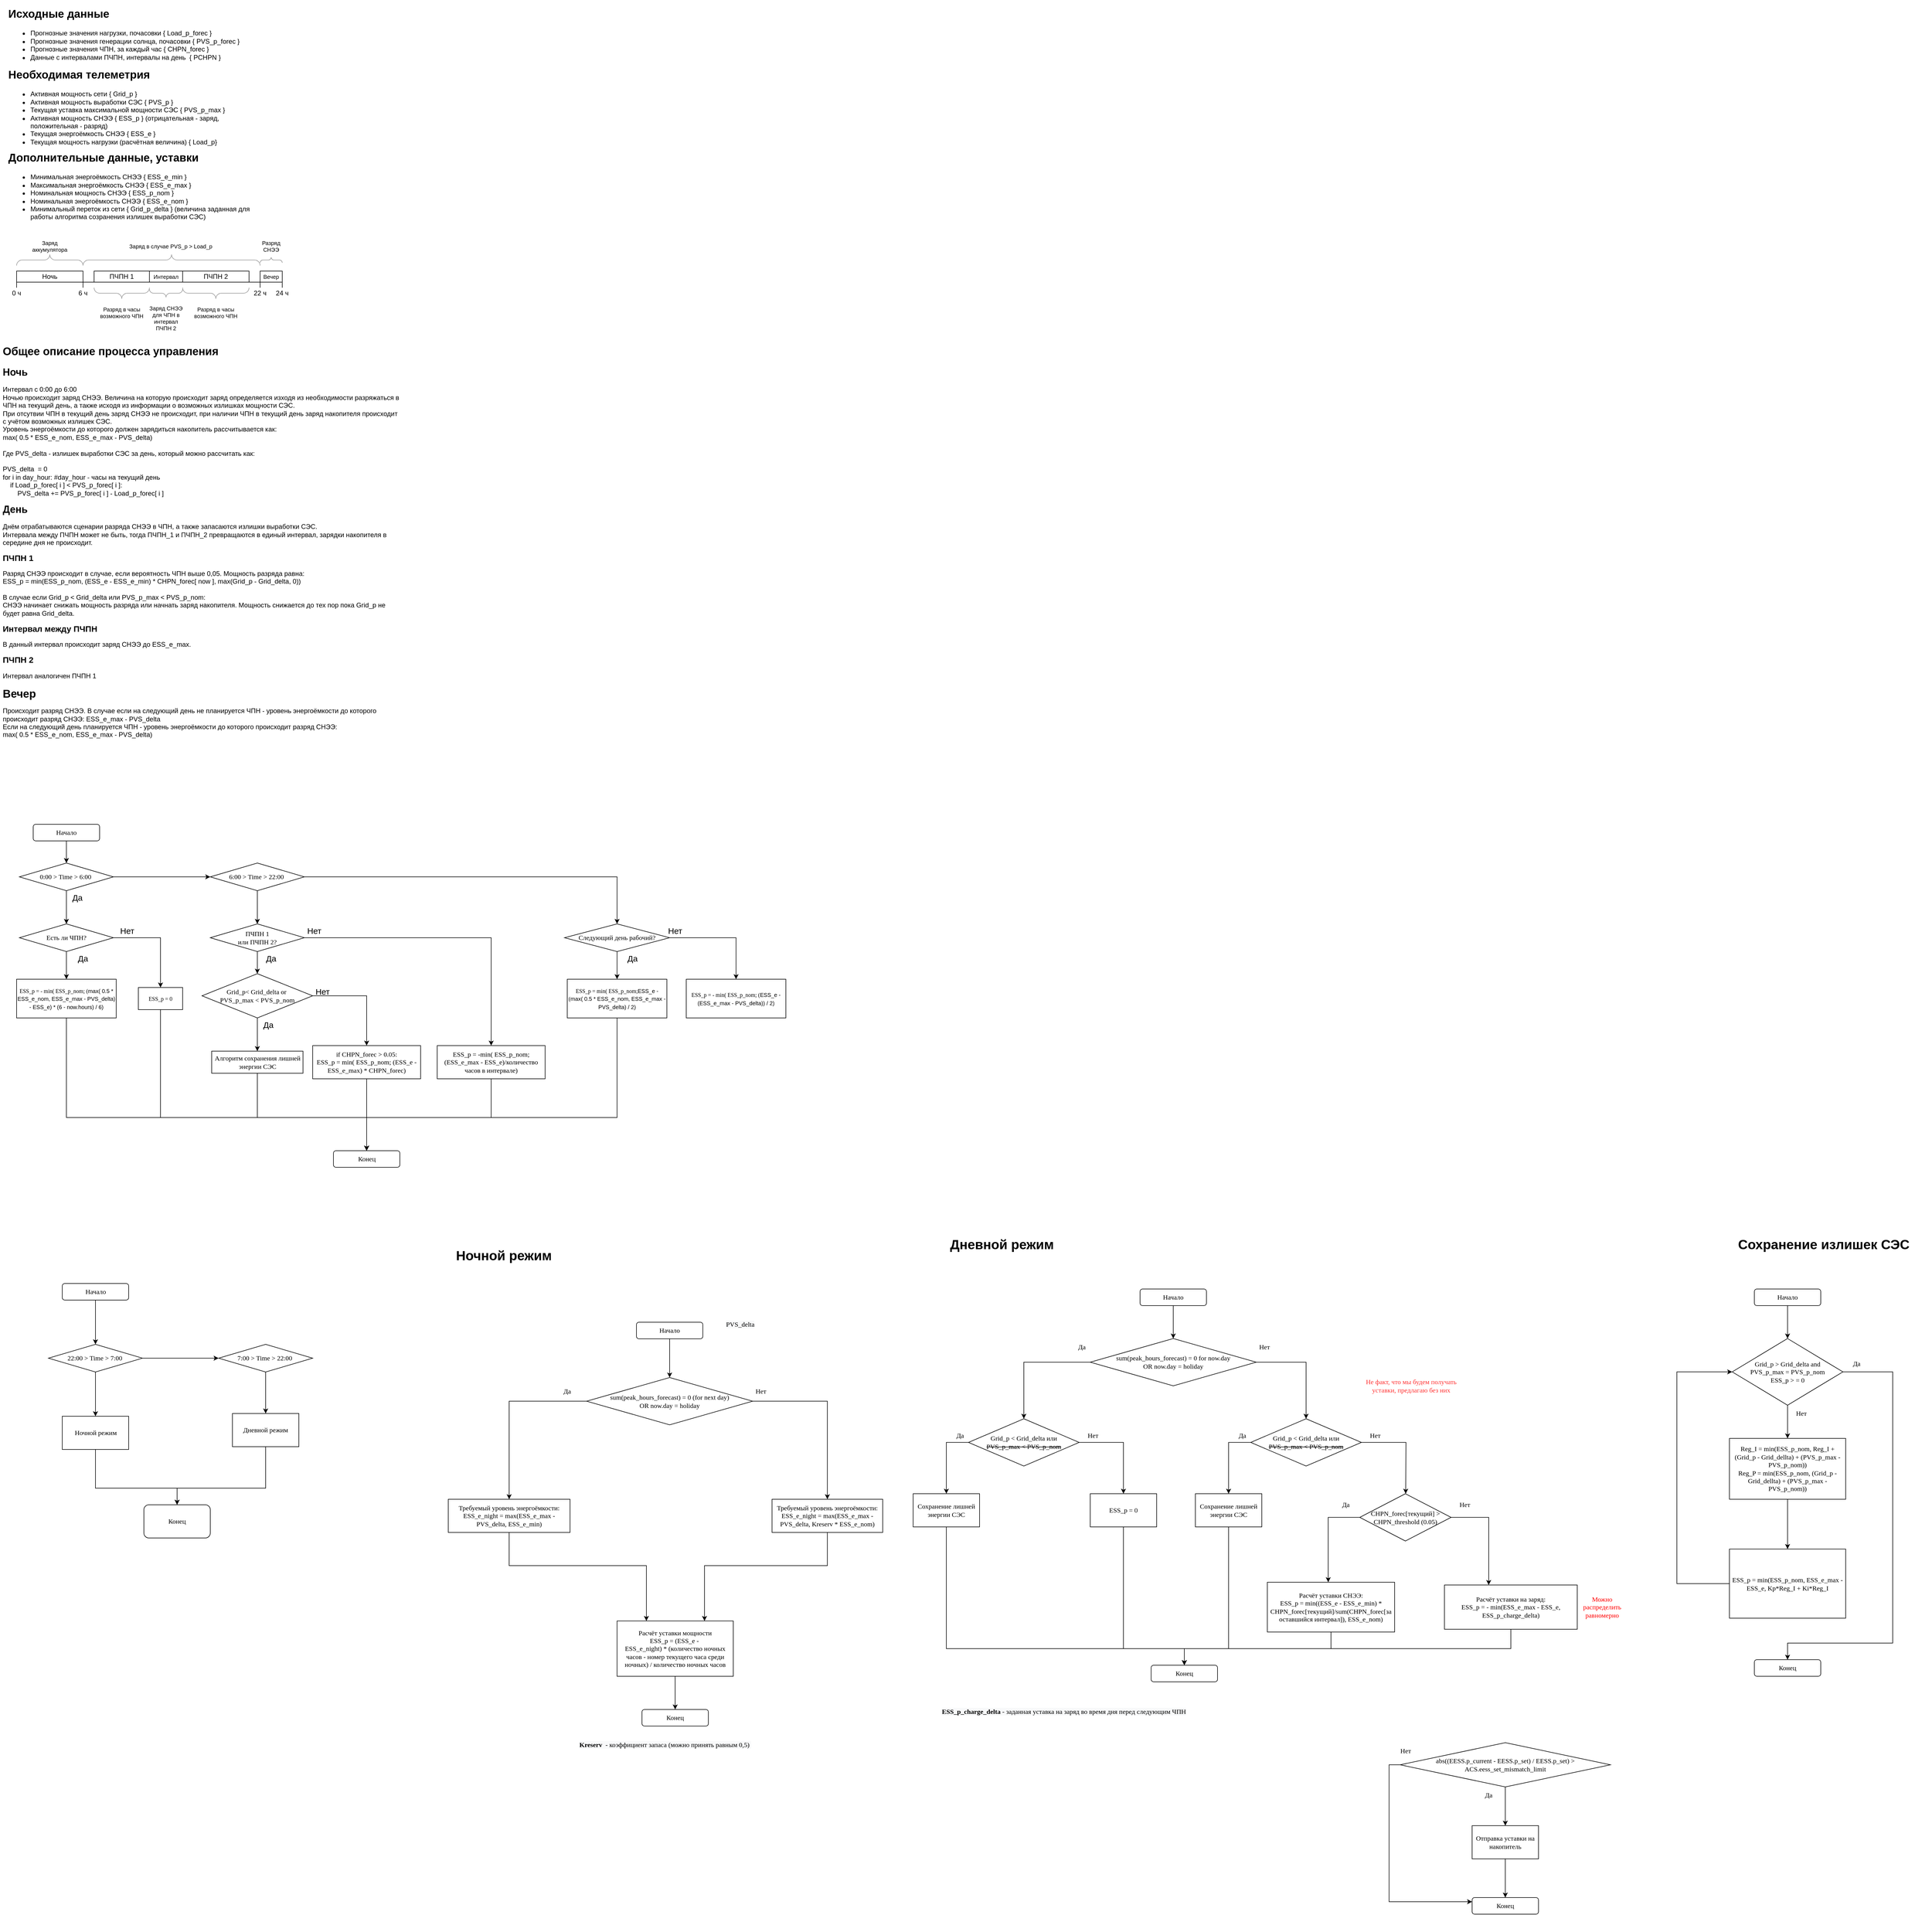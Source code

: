 <mxfile version="18.0.2" type="github">
  <diagram id="1Huut0r_RO8K0pzw-l-r" name="Page-1">
    <mxGraphModel dx="2844" dy="1410" grid="1" gridSize="10" guides="1" tooltips="1" connect="1" arrows="1" fold="1" page="1" pageScale="1" pageWidth="850" pageHeight="1100" math="0" shadow="0">
      <root>
        <mxCell id="0" />
        <mxCell id="1" parent="0" />
        <mxCell id="PrErrTt0o9ltIrJQnfnP-1" value="" style="endArrow=none;html=1;rounded=0;" parent="1" edge="1">
          <mxGeometry width="50" height="50" relative="1" as="geometry">
            <mxPoint x="100" y="540" as="sourcePoint" />
            <mxPoint x="580" y="540" as="targetPoint" />
          </mxGeometry>
        </mxCell>
        <mxCell id="PrErrTt0o9ltIrJQnfnP-2" value="" style="endArrow=none;html=1;rounded=0;" parent="1" edge="1">
          <mxGeometry width="50" height="50" relative="1" as="geometry">
            <mxPoint x="100" y="550" as="sourcePoint" />
            <mxPoint x="100" y="530" as="targetPoint" />
          </mxGeometry>
        </mxCell>
        <mxCell id="PrErrTt0o9ltIrJQnfnP-7" value="" style="endArrow=none;html=1;rounded=0;" parent="1" edge="1">
          <mxGeometry width="50" height="50" relative="1" as="geometry">
            <mxPoint x="580" y="550" as="sourcePoint" />
            <mxPoint x="580" y="530" as="targetPoint" />
          </mxGeometry>
        </mxCell>
        <mxCell id="PrErrTt0o9ltIrJQnfnP-8" value="Ночь" style="rounded=0;whiteSpace=wrap;html=1;" parent="1" vertex="1">
          <mxGeometry x="100" y="520" width="120" height="20" as="geometry" />
        </mxCell>
        <mxCell id="PrErrTt0o9ltIrJQnfnP-9" value="ПЧПН 1" style="rounded=0;whiteSpace=wrap;html=1;" parent="1" vertex="1">
          <mxGeometry x="240" y="520" width="100" height="20" as="geometry" />
        </mxCell>
        <mxCell id="PrErrTt0o9ltIrJQnfnP-10" value="&lt;font style=&quot;font-size: 10px&quot;&gt;Интервал&lt;/font&gt;" style="rounded=0;whiteSpace=wrap;html=1;" parent="1" vertex="1">
          <mxGeometry x="340" y="520" width="60" height="20" as="geometry" />
        </mxCell>
        <mxCell id="PrErrTt0o9ltIrJQnfnP-11" value="&lt;font style=&quot;font-size: 10px&quot;&gt;Вечер&lt;/font&gt;" style="rounded=0;whiteSpace=wrap;html=1;" parent="1" vertex="1">
          <mxGeometry x="540" y="520" width="40" height="20" as="geometry" />
        </mxCell>
        <mxCell id="PrErrTt0o9ltIrJQnfnP-12" value="ПЧПН 2" style="rounded=0;whiteSpace=wrap;html=1;" parent="1" vertex="1">
          <mxGeometry x="400" y="520" width="120" height="20" as="geometry" />
        </mxCell>
        <mxCell id="PrErrTt0o9ltIrJQnfnP-14" value="" style="endArrow=none;html=1;rounded=0;entryX=1;entryY=0;entryDx=0;entryDy=0;" parent="1" target="PrErrTt0o9ltIrJQnfnP-8" edge="1">
          <mxGeometry width="50" height="50" relative="1" as="geometry">
            <mxPoint x="220" y="550" as="sourcePoint" />
            <mxPoint x="250" y="540" as="targetPoint" />
          </mxGeometry>
        </mxCell>
        <mxCell id="PrErrTt0o9ltIrJQnfnP-16" value="" style="endArrow=none;html=1;rounded=0;entryX=0;entryY=0;entryDx=0;entryDy=0;" parent="1" target="PrErrTt0o9ltIrJQnfnP-11" edge="1">
          <mxGeometry width="50" height="50" relative="1" as="geometry">
            <mxPoint x="540" y="550" as="sourcePoint" />
            <mxPoint x="570" y="540" as="targetPoint" />
          </mxGeometry>
        </mxCell>
        <mxCell id="PrErrTt0o9ltIrJQnfnP-17" value="0 ч" style="text;html=1;strokeColor=none;fillColor=none;align=center;verticalAlign=middle;whiteSpace=wrap;rounded=0;" parent="1" vertex="1">
          <mxGeometry x="90" y="550" width="20" height="20" as="geometry" />
        </mxCell>
        <mxCell id="PrErrTt0o9ltIrJQnfnP-18" value="6 ч" style="text;html=1;strokeColor=none;fillColor=none;align=center;verticalAlign=middle;whiteSpace=wrap;rounded=0;" parent="1" vertex="1">
          <mxGeometry x="210" y="550" width="20" height="20" as="geometry" />
        </mxCell>
        <mxCell id="PrErrTt0o9ltIrJQnfnP-19" value="22 ч" style="text;html=1;strokeColor=none;fillColor=none;align=center;verticalAlign=middle;whiteSpace=wrap;rounded=0;" parent="1" vertex="1">
          <mxGeometry x="520" y="550" width="40" height="20" as="geometry" />
        </mxCell>
        <mxCell id="PrErrTt0o9ltIrJQnfnP-20" value="24 ч" style="text;html=1;strokeColor=none;fillColor=none;align=center;verticalAlign=middle;whiteSpace=wrap;rounded=0;" parent="1" vertex="1">
          <mxGeometry x="560" y="550" width="40" height="20" as="geometry" />
        </mxCell>
        <mxCell id="PrErrTt0o9ltIrJQnfnP-24" value="" style="verticalLabelPosition=bottom;shadow=0;dashed=0;align=center;html=1;verticalAlign=top;strokeWidth=1;shape=mxgraph.mockup.markup.curlyBrace;strokeColor=#999999;fontSize=10;" parent="1" vertex="1">
          <mxGeometry x="100" y="490" width="120" height="20" as="geometry" />
        </mxCell>
        <mxCell id="PrErrTt0o9ltIrJQnfnP-25" value="" style="verticalLabelPosition=bottom;shadow=0;dashed=0;align=center;html=1;verticalAlign=top;strokeWidth=1;shape=mxgraph.mockup.markup.curlyBrace;strokeColor=#999999;fontSize=10;" parent="1" vertex="1">
          <mxGeometry x="220" y="490" width="320" height="20" as="geometry" />
        </mxCell>
        <mxCell id="PrErrTt0o9ltIrJQnfnP-26" value="" style="verticalLabelPosition=bottom;shadow=0;dashed=0;align=center;html=1;verticalAlign=top;strokeWidth=1;shape=mxgraph.mockup.markup.curlyBrace;strokeColor=#999999;fontSize=10;" parent="1" vertex="1">
          <mxGeometry x="540" y="490" width="40" height="20" as="geometry" />
        </mxCell>
        <mxCell id="PrErrTt0o9ltIrJQnfnP-27" value="" style="verticalLabelPosition=bottom;shadow=0;dashed=0;align=center;html=1;verticalAlign=top;strokeWidth=1;shape=mxgraph.mockup.markup.curlyBrace;strokeColor=#999999;fontSize=10;rotation=-180;" parent="1" vertex="1">
          <mxGeometry x="240" y="550" width="100" height="20" as="geometry" />
        </mxCell>
        <mxCell id="PrErrTt0o9ltIrJQnfnP-28" value="" style="verticalLabelPosition=bottom;shadow=0;dashed=0;align=center;html=1;verticalAlign=top;strokeWidth=1;shape=mxgraph.mockup.markup.curlyBrace;strokeColor=#999999;fontSize=10;rotation=-180;" parent="1" vertex="1">
          <mxGeometry x="340" y="550" width="60" height="20" as="geometry" />
        </mxCell>
        <mxCell id="PrErrTt0o9ltIrJQnfnP-29" value="" style="verticalLabelPosition=bottom;shadow=0;dashed=0;align=center;html=1;verticalAlign=top;strokeWidth=1;shape=mxgraph.mockup.markup.curlyBrace;strokeColor=#999999;fontSize=10;rotation=-180;" parent="1" vertex="1">
          <mxGeometry x="400" y="550" width="120" height="20" as="geometry" />
        </mxCell>
        <mxCell id="PrErrTt0o9ltIrJQnfnP-30" value="Заряд аккумулятора" style="text;html=1;strokeColor=none;fillColor=none;align=center;verticalAlign=middle;whiteSpace=wrap;rounded=0;fontSize=10;" parent="1" vertex="1">
          <mxGeometry x="130" y="460" width="60" height="30" as="geometry" />
        </mxCell>
        <mxCell id="PrErrTt0o9ltIrJQnfnP-31" value="Заряд в случае PVS_p &amp;gt; Load_p&amp;nbsp;" style="text;html=1;strokeColor=none;fillColor=none;align=center;verticalAlign=middle;whiteSpace=wrap;rounded=0;fontSize=10;" parent="1" vertex="1">
          <mxGeometry x="280" y="460" width="200" height="30" as="geometry" />
        </mxCell>
        <mxCell id="PrErrTt0o9ltIrJQnfnP-32" value="Разряд СНЭЭ" style="text;html=1;strokeColor=none;fillColor=none;align=center;verticalAlign=middle;whiteSpace=wrap;rounded=0;fontSize=10;" parent="1" vertex="1">
          <mxGeometry x="530" y="460" width="60" height="30" as="geometry" />
        </mxCell>
        <mxCell id="PrErrTt0o9ltIrJQnfnP-33" value="Разряд в часы возможного ЧПН" style="text;html=1;strokeColor=none;fillColor=none;align=center;verticalAlign=middle;whiteSpace=wrap;rounded=0;fontSize=10;" parent="1" vertex="1">
          <mxGeometry x="245" y="580" width="90" height="30" as="geometry" />
        </mxCell>
        <mxCell id="PrErrTt0o9ltIrJQnfnP-34" value="Заряд СНЭЭ для ЧПН в интервал ПЧПН 2" style="text;html=1;strokeColor=none;fillColor=none;align=center;verticalAlign=middle;whiteSpace=wrap;rounded=0;fontSize=10;" parent="1" vertex="1">
          <mxGeometry x="335" y="590" width="70" height="30" as="geometry" />
        </mxCell>
        <mxCell id="PrErrTt0o9ltIrJQnfnP-35" value="Разряд в часы возможного ЧПН" style="text;html=1;strokeColor=none;fillColor=none;align=center;verticalAlign=middle;whiteSpace=wrap;rounded=0;fontSize=10;" parent="1" vertex="1">
          <mxGeometry x="415" y="580" width="90" height="30" as="geometry" />
        </mxCell>
        <mxCell id="PrErrTt0o9ltIrJQnfnP-53" value="" style="edgeStyle=orthogonalEdgeStyle;rounded=0;orthogonalLoop=1;jettySize=auto;html=1;fontSize=20;" parent="1" source="PrErrTt0o9ltIrJQnfnP-36" target="PrErrTt0o9ltIrJQnfnP-51" edge="1">
          <mxGeometry relative="1" as="geometry" />
        </mxCell>
        <mxCell id="PrErrTt0o9ltIrJQnfnP-36" value="Начало" style="rounded=1;whiteSpace=wrap;html=1;fontFamily=Times New Roman;" parent="1" vertex="1">
          <mxGeometry x="130" y="1520" width="120" height="30" as="geometry" />
        </mxCell>
        <mxCell id="PrErrTt0o9ltIrJQnfnP-37" value="&lt;h1&gt;Исходные данные&lt;/h1&gt;&lt;p style=&quot;font-size: 16px&quot;&gt;&lt;/p&gt;&lt;ul style=&quot;font-size: 12px&quot;&gt;&lt;li&gt;Прогнозные значения нагрузки, почасовки { Load_p_forec }&lt;/li&gt;&lt;li&gt;Прогнозные значения генерации солнца, почасовки { PVS_p_forec }&lt;/li&gt;&lt;li&gt;Прогнозные значения ЧПН, за каждый час { CHPN_forec }&lt;/li&gt;&lt;li&gt;Данные c интервалами ПЧПН, интервалы на день&amp;nbsp; { PCHPN }&lt;/li&gt;&lt;/ul&gt;&lt;p&gt;&lt;/p&gt;" style="text;html=1;strokeColor=none;fillColor=none;spacing=5;spacingTop=-20;whiteSpace=wrap;overflow=hidden;rounded=0;fontSize=10;" parent="1" vertex="1">
          <mxGeometry x="80" y="40" width="660" height="110" as="geometry" />
        </mxCell>
        <mxCell id="PrErrTt0o9ltIrJQnfnP-38" value="&lt;h1&gt;Необходимая телеметрия&lt;/h1&gt;&lt;p style=&quot;font-size: 16px&quot;&gt;&lt;/p&gt;&lt;ul style=&quot;font-size: 12px&quot;&gt;&lt;li&gt;Активная мощность сети { Grid_p }&lt;/li&gt;&lt;li&gt;Активная мощность выработки СЭС { PVS_p }&lt;/li&gt;&lt;li&gt;Текущая уставка максимальной мощности СЭС { PVS_p_max }&lt;/li&gt;&lt;li&gt;Активная мощность СНЭЭ { ESS_p } (отрицательная - заряд, положительная - разряд)&lt;/li&gt;&lt;li&gt;Текущая энергоёмкость СНЭЭ { ESS_e }&lt;/li&gt;&lt;li&gt;Текущая мощность нагрузки (расчётная величина) { Load_p}&lt;/li&gt;&lt;/ul&gt;&lt;p&gt;&lt;/p&gt;" style="text;html=1;strokeColor=none;fillColor=none;spacing=5;spacingTop=-20;whiteSpace=wrap;overflow=hidden;rounded=0;fontSize=10;" parent="1" vertex="1">
          <mxGeometry x="80" y="150" width="455" height="150" as="geometry" />
        </mxCell>
        <mxCell id="PrErrTt0o9ltIrJQnfnP-39" value="&lt;h1&gt;Дополнительные данные, уставки&lt;/h1&gt;&lt;p style=&quot;font-size: 16px&quot;&gt;&lt;/p&gt;&lt;ul style=&quot;font-size: 12px&quot;&gt;&lt;li&gt;Минимальная энергоёмкость СНЭЭ { ESS_e_min }&lt;/li&gt;&lt;li&gt;Максимальная энергоёмкость СНЭЭ { ESS_e_max }&lt;/li&gt;&lt;li&gt;Номинальная мощность СНЭЭ { ESS_p_nom }&lt;/li&gt;&lt;li&gt;Номинальная энергоёмкость СНЭЭ { ESS_e_nom }&lt;/li&gt;&lt;li&gt;Минимальный переток из сети { Grid_p_delta } (величина заданная для работы алгоритма созранения излишек выработки СЭС)&lt;/li&gt;&lt;/ul&gt;&lt;p&gt;&lt;/p&gt;" style="text;html=1;strokeColor=none;fillColor=none;spacing=5;spacingTop=-20;whiteSpace=wrap;overflow=hidden;rounded=0;fontSize=10;" parent="1" vertex="1">
          <mxGeometry x="80" y="300" width="455" height="130" as="geometry" />
        </mxCell>
        <mxCell id="PrErrTt0o9ltIrJQnfnP-40" value="&lt;h1&gt;Общее описание процесса управления&amp;nbsp;&lt;/h1&gt;&lt;p style=&quot;font-size: 16px&quot;&gt;&lt;/p&gt;&lt;h2&gt;&lt;b&gt;&lt;font style=&quot;font-size: 18px&quot;&gt;Ночь&lt;/font&gt;&lt;/b&gt;&lt;/h2&gt;&lt;span style=&quot;font-size: 12px&quot;&gt;Интервал с 0:00 до 6:00&lt;br&gt;Ночью происходит заряд СНЭЭ. Величина на которую происходит заряд определяется изходя из необходимости разряжаться в ЧПН на текущий день, а также исходя из информации о возможных излишках мощности СЭС.&amp;nbsp;&lt;br&gt;При отсутвии ЧПН в текущий день заряд СНЭЭ не происходит, при наличии ЧПН в текущий день заряд накопителя происходит с учётом возможных излишек СЭС.&lt;br&gt;Уровень энергоёмкости до которого должен зарядиться накопитель рассчитывается как:&lt;br&gt;max( 0.5 * ESS_e_nom, ESS_e_max - PVS_delta)&lt;br&gt;&lt;br&gt;Где&amp;nbsp;&lt;/span&gt;&lt;span style=&quot;font-size: 12px&quot;&gt;PVS_delta - излишек выработки СЭС за день, который можно рассчитать как:&lt;br&gt;&lt;/span&gt;&lt;span style=&quot;font-size: 12px&quot;&gt;&lt;br&gt;&lt;/span&gt;&lt;span style=&quot;font-size: 12px&quot;&gt;PVS_delta&amp;nbsp; = 0&lt;/span&gt;&lt;span style=&quot;font-size: 12px&quot;&gt;&lt;br&gt;for i in day_hour: &lt;span&gt; &lt;/span&gt;&lt;span&gt; &lt;/span&gt;#&lt;/span&gt;&lt;span style=&quot;font-size: 12px&quot;&gt;day_hour - часы на текущий день&lt;/span&gt;&lt;span style=&quot;font-size: 12px&quot;&gt;&lt;br&gt;&lt;span&gt;&lt;/span&gt;&lt;span&gt;&lt;/span&gt;&amp;nbsp; &amp;nbsp; if Load_p_forec[ i ] &amp;lt; PVS_p_forec[ i ]:&lt;br&gt;&lt;span&gt;&lt;/span&gt;&lt;span&gt;&lt;/span&gt;&amp;nbsp; &amp;nbsp; &amp;nbsp; &amp;nbsp; PVS_delta +=&amp;nbsp;&lt;/span&gt;&lt;span style=&quot;font-size: 12px&quot;&gt;PVS_p_forec[ i ] -&amp;nbsp;&lt;/span&gt;&lt;span style=&quot;font-size: 12px&quot;&gt;Load_p_forec[ i ]&lt;/span&gt;&lt;span style=&quot;font-size: 12px&quot;&gt;&lt;br&gt;&lt;/span&gt;&lt;h2&gt;&lt;font style=&quot;font-size: 18px&quot;&gt;День&lt;/font&gt;&lt;/h2&gt;&lt;span style=&quot;font-size: 12px&quot;&gt;Днём отрабатываются сценарии разряда СНЭЭ в ЧПН, а также запасаются излишки выработки СЭС.&lt;/span&gt;&lt;br&gt;&lt;span style=&quot;font-size: 12px&quot;&gt;Интервала между ПЧПН может не быть, тогда ПЧПН_1 и ПЧПН_2 превращаются в единый интервал, зарядки накопителя в середине дня не происходит.&amp;nbsp;&lt;/span&gt;&lt;br&gt;&lt;h3&gt;&lt;font style=&quot;font-size: 15px&quot;&gt;ПЧПН 1&lt;/font&gt;&lt;/h3&gt;&lt;span style=&quot;font-size: 12px&quot;&gt;Разряд СНЭЭ происходит в случае, если вероятность ЧПН выше 0,05. Мощность разряда равна:&lt;br&gt;ESS_p = min(ESS_p_nom, (ESS_e - ESS_e_min) * CHPN_forec[ now ], max(Grid_p - Grid_delta, 0))&lt;br&gt;&lt;br&gt;В случае если Grid_p &amp;lt; Grid_delta или PVS_p_max &amp;lt; PVS_p_nom:&lt;br&gt;СНЭЭ начинает снижать мощность разряда или начнать заряд накопителя. Мощность снижается до тех пор пока Grid_p не будет равна Grid_delta.&lt;br&gt;&lt;/span&gt;&lt;h3&gt;&lt;font style=&quot;font-size: 15px&quot;&gt;Интервал между ПЧПН&lt;/font&gt;&lt;/h3&gt;&lt;span style=&quot;font-size: 12px&quot;&gt;В данный интервал происходит заряд СНЭЭ до ESS_e_max.&lt;br&gt;&lt;/span&gt;&lt;h2&gt;&lt;font style=&quot;font-size: 15px&quot;&gt;ПЧПН 2&lt;/font&gt;&lt;/h2&gt;&lt;span style=&quot;font-size: 12px&quot;&gt;Интервал аналогичен ПЧПН 1&lt;br&gt;&lt;/span&gt;&lt;h2&gt;&lt;font style=&quot;font-size: 20px&quot;&gt;Вечер&lt;/font&gt;&lt;/h2&gt;&lt;span style=&quot;font-size: 12px&quot;&gt;Происходит разряд СНЭЭ. В случае если на следующий день не планируется ЧПН - уровень энергоёмкости до которого происходит разряд СНЭЭ:&amp;nbsp;&lt;/span&gt;&lt;span style=&quot;font-size: 12px&quot;&gt;ESS_e_max - PVS_delta&lt;br&gt;&lt;/span&gt;&lt;span style=&quot;font-size: 12px&quot;&gt;Если на следующий день планируется ЧПН - уровень энергоёмкости до которого происходит разряд СНЭЭ:&lt;br&gt;&lt;/span&gt;&lt;span style=&quot;font-size: 12px&quot;&gt;max( 0.5 * ESS_e_nom, ESS_e_max - PVS_delta)&lt;/span&gt;&lt;span style=&quot;font-size: 12px&quot;&gt;&lt;br&gt;&lt;br&gt;&lt;br&gt;&lt;br&gt;&lt;br&gt;&lt;/span&gt;&lt;p&gt;&lt;/p&gt;" style="text;html=1;strokeColor=none;fillColor=none;spacing=5;spacingTop=-20;whiteSpace=wrap;overflow=hidden;rounded=0;fontSize=10;" parent="1" vertex="1">
          <mxGeometry x="70" y="650" width="730" height="810" as="geometry" />
        </mxCell>
        <mxCell id="PrErrTt0o9ltIrJQnfnP-54" value="" style="edgeStyle=orthogonalEdgeStyle;rounded=0;orthogonalLoop=1;jettySize=auto;html=1;fontSize=20;" parent="1" source="PrErrTt0o9ltIrJQnfnP-51" target="PrErrTt0o9ltIrJQnfnP-52" edge="1">
          <mxGeometry relative="1" as="geometry" />
        </mxCell>
        <mxCell id="PrErrTt0o9ltIrJQnfnP-65" value="" style="edgeStyle=orthogonalEdgeStyle;rounded=0;orthogonalLoop=1;jettySize=auto;html=1;fontSize=10;" parent="1" source="PrErrTt0o9ltIrJQnfnP-51" target="PrErrTt0o9ltIrJQnfnP-64" edge="1">
          <mxGeometry relative="1" as="geometry" />
        </mxCell>
        <mxCell id="PrErrTt0o9ltIrJQnfnP-51" value="&lt;span style=&quot;text-align: left&quot;&gt;0:00 &amp;gt; Time &amp;gt; 6:00&amp;nbsp;&lt;/span&gt;" style="rhombus;whiteSpace=wrap;html=1;fontFamily=Times New Roman;" parent="1" vertex="1">
          <mxGeometry x="105" y="1590" width="170" height="50" as="geometry" />
        </mxCell>
        <mxCell id="PrErrTt0o9ltIrJQnfnP-57" value="" style="edgeStyle=orthogonalEdgeStyle;rounded=0;orthogonalLoop=1;jettySize=auto;html=1;fontSize=10;" parent="1" source="PrErrTt0o9ltIrJQnfnP-52" target="PrErrTt0o9ltIrJQnfnP-56" edge="1">
          <mxGeometry relative="1" as="geometry" />
        </mxCell>
        <mxCell id="PrErrTt0o9ltIrJQnfnP-61" value="" style="edgeStyle=orthogonalEdgeStyle;rounded=0;orthogonalLoop=1;jettySize=auto;html=1;fontSize=10;entryX=0.5;entryY=0;entryDx=0;entryDy=0;" parent="1" source="PrErrTt0o9ltIrJQnfnP-52" target="PrErrTt0o9ltIrJQnfnP-59" edge="1">
          <mxGeometry relative="1" as="geometry">
            <mxPoint x="355" y="1725" as="targetPoint" />
          </mxGeometry>
        </mxCell>
        <mxCell id="PrErrTt0o9ltIrJQnfnP-52" value="&lt;div style=&quot;text-align: left&quot;&gt;Есть ли ЧПН?&lt;/div&gt;" style="rhombus;whiteSpace=wrap;html=1;fontFamily=Times New Roman;" parent="1" vertex="1">
          <mxGeometry x="105" y="1700" width="170" height="50" as="geometry" />
        </mxCell>
        <mxCell id="PrErrTt0o9ltIrJQnfnP-55" value="&lt;font style=&quot;font-size: 15px&quot;&gt;Да&lt;/font&gt;" style="text;html=1;strokeColor=none;fillColor=none;align=center;verticalAlign=middle;whiteSpace=wrap;rounded=0;fontSize=20;" parent="1" vertex="1">
          <mxGeometry x="190" y="1640" width="40" height="20" as="geometry" />
        </mxCell>
        <mxCell id="PrErrTt0o9ltIrJQnfnP-101" style="edgeStyle=orthogonalEdgeStyle;rounded=0;orthogonalLoop=1;jettySize=auto;html=1;entryX=0.5;entryY=0;entryDx=0;entryDy=0;fontSize=10;" parent="1" source="PrErrTt0o9ltIrJQnfnP-56" target="PrErrTt0o9ltIrJQnfnP-95" edge="1">
          <mxGeometry relative="1" as="geometry">
            <Array as="points">
              <mxPoint x="190" y="2050" />
              <mxPoint x="732" y="2050" />
            </Array>
          </mxGeometry>
        </mxCell>
        <mxCell id="PrErrTt0o9ltIrJQnfnP-56" value="&lt;font style=&quot;font-size: 10px&quot;&gt;ESS_p = - min( ESS_p_nom; (&lt;span style=&quot;font-family: &amp;#34;helvetica&amp;#34; ; text-align: left&quot;&gt;max( 0.5 * ESS_e_nom, ESS_e_max - PVS_delta) - ESS_e) * (6 - now.hours) / 6)&lt;/span&gt;&lt;/font&gt;" style="whiteSpace=wrap;html=1;fontFamily=Times New Roman;" parent="1" vertex="1">
          <mxGeometry x="100" y="1800" width="180" height="70" as="geometry" />
        </mxCell>
        <mxCell id="PrErrTt0o9ltIrJQnfnP-58" value="&lt;font style=&quot;font-size: 15px&quot;&gt;Да&lt;/font&gt;" style="text;html=1;strokeColor=none;fillColor=none;align=center;verticalAlign=middle;whiteSpace=wrap;rounded=0;fontSize=20;" parent="1" vertex="1">
          <mxGeometry x="200" y="1750" width="40" height="20" as="geometry" />
        </mxCell>
        <mxCell id="PrErrTt0o9ltIrJQnfnP-100" style="edgeStyle=orthogonalEdgeStyle;rounded=0;orthogonalLoop=1;jettySize=auto;html=1;entryX=0.5;entryY=0;entryDx=0;entryDy=0;fontSize=10;" parent="1" source="PrErrTt0o9ltIrJQnfnP-59" target="PrErrTt0o9ltIrJQnfnP-95" edge="1">
          <mxGeometry relative="1" as="geometry">
            <Array as="points">
              <mxPoint x="360" y="2050" />
              <mxPoint x="732" y="2050" />
            </Array>
          </mxGeometry>
        </mxCell>
        <mxCell id="PrErrTt0o9ltIrJQnfnP-59" value="&lt;span style=&quot;font-size: 10px&quot;&gt;ESS_p = 0&lt;/span&gt;" style="whiteSpace=wrap;html=1;fontFamily=Times New Roman;" parent="1" vertex="1">
          <mxGeometry x="320" y="1815" width="80" height="40" as="geometry" />
        </mxCell>
        <mxCell id="PrErrTt0o9ltIrJQnfnP-62" value="&lt;span style=&quot;font-size: 15px&quot;&gt;Нет&lt;/span&gt;" style="text;html=1;strokeColor=none;fillColor=none;align=center;verticalAlign=middle;whiteSpace=wrap;rounded=0;fontSize=20;" parent="1" vertex="1">
          <mxGeometry x="280" y="1700" width="40" height="20" as="geometry" />
        </mxCell>
        <mxCell id="PrErrTt0o9ltIrJQnfnP-67" value="" style="edgeStyle=orthogonalEdgeStyle;rounded=0;orthogonalLoop=1;jettySize=auto;html=1;fontSize=10;" parent="1" source="PrErrTt0o9ltIrJQnfnP-64" target="PrErrTt0o9ltIrJQnfnP-66" edge="1">
          <mxGeometry relative="1" as="geometry" />
        </mxCell>
        <mxCell id="PrErrTt0o9ltIrJQnfnP-87" value="" style="edgeStyle=orthogonalEdgeStyle;rounded=0;orthogonalLoop=1;jettySize=auto;html=1;fontSize=10;entryX=0.5;entryY=0;entryDx=0;entryDy=0;" parent="1" source="PrErrTt0o9ltIrJQnfnP-64" target="PrErrTt0o9ltIrJQnfnP-88" edge="1">
          <mxGeometry relative="1" as="geometry">
            <mxPoint x="1100" y="1615" as="targetPoint" />
          </mxGeometry>
        </mxCell>
        <mxCell id="PrErrTt0o9ltIrJQnfnP-64" value="&lt;span style=&quot;text-align: left&quot;&gt;6:00 &amp;gt; Time &amp;gt; 22:00&amp;nbsp;&lt;/span&gt;" style="rhombus;whiteSpace=wrap;html=1;fontFamily=Times New Roman;" parent="1" vertex="1">
          <mxGeometry x="450" y="1590" width="170" height="50" as="geometry" />
        </mxCell>
        <mxCell id="PrErrTt0o9ltIrJQnfnP-71" value="" style="edgeStyle=orthogonalEdgeStyle;rounded=0;orthogonalLoop=1;jettySize=auto;html=1;fontSize=10;" parent="1" source="PrErrTt0o9ltIrJQnfnP-66" target="PrErrTt0o9ltIrJQnfnP-70" edge="1">
          <mxGeometry relative="1" as="geometry" />
        </mxCell>
        <mxCell id="PrErrTt0o9ltIrJQnfnP-85" value="" style="edgeStyle=orthogonalEdgeStyle;rounded=0;orthogonalLoop=1;jettySize=auto;html=1;fontSize=10;" parent="1" source="PrErrTt0o9ltIrJQnfnP-66" target="PrErrTt0o9ltIrJQnfnP-81" edge="1">
          <mxGeometry relative="1" as="geometry">
            <mxPoint x="725" y="1725" as="targetPoint" />
          </mxGeometry>
        </mxCell>
        <mxCell id="PrErrTt0o9ltIrJQnfnP-66" value="&lt;span style=&quot;text-align: left&quot;&gt;ПЧПН 1&lt;br&gt;или ПЧПН 2?&lt;br&gt;&lt;/span&gt;" style="rhombus;whiteSpace=wrap;html=1;fontFamily=Times New Roman;" parent="1" vertex="1">
          <mxGeometry x="450" y="1700" width="170" height="50" as="geometry" />
        </mxCell>
        <mxCell id="PrErrTt0o9ltIrJQnfnP-96" style="edgeStyle=orthogonalEdgeStyle;rounded=0;orthogonalLoop=1;jettySize=auto;html=1;entryX=0.5;entryY=0;entryDx=0;entryDy=0;fontSize=10;" parent="1" source="PrErrTt0o9ltIrJQnfnP-68" target="PrErrTt0o9ltIrJQnfnP-95" edge="1">
          <mxGeometry relative="1" as="geometry" />
        </mxCell>
        <mxCell id="PrErrTt0o9ltIrJQnfnP-68" value="if CHPN_forec &amp;gt; 0.05:&lt;br&gt;ESS_p = min( ESS_p_nom; (ESS_e - ESS_e_max) * CHPN_forec)" style="whiteSpace=wrap;html=1;fontFamily=Times New Roman;" parent="1" vertex="1">
          <mxGeometry x="635" y="1920" width="195" height="60" as="geometry" />
        </mxCell>
        <mxCell id="PrErrTt0o9ltIrJQnfnP-73" value="" style="edgeStyle=orthogonalEdgeStyle;rounded=0;orthogonalLoop=1;jettySize=auto;html=1;fontSize=10;" parent="1" source="PrErrTt0o9ltIrJQnfnP-70" target="PrErrTt0o9ltIrJQnfnP-72" edge="1">
          <mxGeometry relative="1" as="geometry" />
        </mxCell>
        <mxCell id="PrErrTt0o9ltIrJQnfnP-76" value="" style="edgeStyle=orthogonalEdgeStyle;rounded=0;orthogonalLoop=1;jettySize=auto;html=1;fontSize=10;entryX=0.5;entryY=0;entryDx=0;entryDy=0;" parent="1" source="PrErrTt0o9ltIrJQnfnP-70" target="PrErrTt0o9ltIrJQnfnP-68" edge="1">
          <mxGeometry relative="1" as="geometry">
            <mxPoint x="725" y="1830" as="targetPoint" />
            <Array as="points">
              <mxPoint x="733" y="1830" />
            </Array>
          </mxGeometry>
        </mxCell>
        <mxCell id="PrErrTt0o9ltIrJQnfnP-70" value="&lt;span style=&quot;text-align: left&quot;&gt;Grid_p&amp;lt; Grid_delta or&amp;nbsp;&lt;br&gt;PVS_p_max &amp;lt; PVS_p_nom&lt;br&gt;&lt;/span&gt;" style="rhombus;whiteSpace=wrap;html=1;fontFamily=Times New Roman;" parent="1" vertex="1">
          <mxGeometry x="435" y="1790" width="200" height="80" as="geometry" />
        </mxCell>
        <mxCell id="PrErrTt0o9ltIrJQnfnP-99" style="edgeStyle=orthogonalEdgeStyle;rounded=0;orthogonalLoop=1;jettySize=auto;html=1;entryX=0.5;entryY=0;entryDx=0;entryDy=0;fontSize=10;" parent="1" source="PrErrTt0o9ltIrJQnfnP-72" target="PrErrTt0o9ltIrJQnfnP-95" edge="1">
          <mxGeometry relative="1" as="geometry">
            <Array as="points">
              <mxPoint x="535" y="2050" />
              <mxPoint x="732" y="2050" />
            </Array>
          </mxGeometry>
        </mxCell>
        <mxCell id="PrErrTt0o9ltIrJQnfnP-72" value="Алгоритм сохранения лишней энергии СЭС" style="whiteSpace=wrap;html=1;fontFamily=Times New Roman;" parent="1" vertex="1">
          <mxGeometry x="452.5" y="1930" width="165" height="40" as="geometry" />
        </mxCell>
        <mxCell id="PrErrTt0o9ltIrJQnfnP-77" value="&lt;span style=&quot;font-size: 15px&quot;&gt;Нет&lt;/span&gt;" style="text;html=1;strokeColor=none;fillColor=none;align=center;verticalAlign=middle;whiteSpace=wrap;rounded=0;fontSize=20;" parent="1" vertex="1">
          <mxGeometry x="632.5" y="1810" width="40" height="20" as="geometry" />
        </mxCell>
        <mxCell id="PrErrTt0o9ltIrJQnfnP-78" value="&lt;font style=&quot;font-size: 15px&quot;&gt;Да&lt;/font&gt;" style="text;html=1;strokeColor=none;fillColor=none;align=center;verticalAlign=middle;whiteSpace=wrap;rounded=0;fontSize=20;" parent="1" vertex="1">
          <mxGeometry x="535" y="1870" width="40" height="20" as="geometry" />
        </mxCell>
        <mxCell id="PrErrTt0o9ltIrJQnfnP-97" style="edgeStyle=orthogonalEdgeStyle;rounded=0;orthogonalLoop=1;jettySize=auto;html=1;entryX=0.5;entryY=0;entryDx=0;entryDy=0;fontSize=10;" parent="1" source="PrErrTt0o9ltIrJQnfnP-81" target="PrErrTt0o9ltIrJQnfnP-95" edge="1">
          <mxGeometry relative="1" as="geometry">
            <Array as="points">
              <mxPoint x="958" y="2050" />
              <mxPoint x="732" y="2050" />
            </Array>
          </mxGeometry>
        </mxCell>
        <mxCell id="PrErrTt0o9ltIrJQnfnP-81" value="ESS_p = -min( ESS_p_nom; (ESS_e_max - ESS_e)/количество часов в интервале)" style="whiteSpace=wrap;html=1;fontFamily=Times New Roman;" parent="1" vertex="1">
          <mxGeometry x="860" y="1920" width="195" height="60" as="geometry" />
        </mxCell>
        <mxCell id="PrErrTt0o9ltIrJQnfnP-92" value="" style="edgeStyle=orthogonalEdgeStyle;rounded=0;orthogonalLoop=1;jettySize=auto;html=1;fontSize=10;" parent="1" source="PrErrTt0o9ltIrJQnfnP-88" target="PrErrTt0o9ltIrJQnfnP-90" edge="1">
          <mxGeometry relative="1" as="geometry" />
        </mxCell>
        <mxCell id="PrErrTt0o9ltIrJQnfnP-94" value="" style="edgeStyle=orthogonalEdgeStyle;rounded=0;orthogonalLoop=1;jettySize=auto;html=1;fontSize=10;entryX=0.5;entryY=0;entryDx=0;entryDy=0;" parent="1" source="PrErrTt0o9ltIrJQnfnP-88" target="PrErrTt0o9ltIrJQnfnP-91" edge="1">
          <mxGeometry relative="1" as="geometry">
            <mxPoint x="1350" y="1745" as="targetPoint" />
          </mxGeometry>
        </mxCell>
        <mxCell id="PrErrTt0o9ltIrJQnfnP-88" value="&lt;div style=&quot;text-align: left&quot;&gt;&lt;span&gt;Следующий день рабочий?&lt;/span&gt;&lt;/div&gt;" style="rhombus;whiteSpace=wrap;html=1;fontFamily=Times New Roman;" parent="1" vertex="1">
          <mxGeometry x="1090" y="1700" width="190" height="50" as="geometry" />
        </mxCell>
        <mxCell id="PrErrTt0o9ltIrJQnfnP-98" style="edgeStyle=orthogonalEdgeStyle;rounded=0;orthogonalLoop=1;jettySize=auto;html=1;entryX=0.5;entryY=0;entryDx=0;entryDy=0;fontSize=10;" parent="1" source="PrErrTt0o9ltIrJQnfnP-90" target="PrErrTt0o9ltIrJQnfnP-95" edge="1">
          <mxGeometry relative="1" as="geometry">
            <Array as="points">
              <mxPoint x="1185" y="2050" />
              <mxPoint x="732" y="2050" />
            </Array>
          </mxGeometry>
        </mxCell>
        <mxCell id="PrErrTt0o9ltIrJQnfnP-90" value="&lt;font style=&quot;font-size: 10px&quot;&gt;ESS_p = min( ESS_p_nom;&lt;span style=&quot;font-family: &amp;#34;helvetica&amp;#34; ; text-align: left&quot;&gt;ESS_e -&lt;/span&gt;&lt;br&gt;(&lt;span style=&quot;font-family: &amp;#34;helvetica&amp;#34; ; text-align: left&quot;&gt;max( 0.5 * ESS_e_nom, ESS_e_max - PVS_delta) / 2)&lt;/span&gt;&lt;/font&gt;" style="whiteSpace=wrap;html=1;fontFamily=Times New Roman;" parent="1" vertex="1">
          <mxGeometry x="1095" y="1800" width="180" height="70" as="geometry" />
        </mxCell>
        <mxCell id="PrErrTt0o9ltIrJQnfnP-91" value="&lt;font style=&quot;font-size: 10px&quot;&gt;ESS_p = - min( ESS_p_nom; (&lt;span style=&quot;font-family: &amp;#34;helvetica&amp;#34; ; text-align: left&quot;&gt;ESS_e - (&lt;/span&gt;&lt;span style=&quot;font-family: &amp;#34;helvetica&amp;#34; ; text-align: left&quot;&gt;ESS_e_max&amp;nbsp;-&amp;nbsp;&lt;/span&gt;&lt;span style=&quot;font-family: &amp;#34;helvetica&amp;#34; ; text-align: left&quot;&gt;PVS_delta&lt;/span&gt;&lt;span style=&quot;font-family: &amp;#34;helvetica&amp;#34; ; text-align: left&quot;&gt;)) / 2)&lt;/span&gt;&lt;span style=&quot;font-family: &amp;#34;helvetica&amp;#34; ; text-align: left&quot;&gt;&lt;br&gt;&lt;/span&gt;&lt;/font&gt;" style="whiteSpace=wrap;html=1;fontFamily=Times New Roman;" parent="1" vertex="1">
          <mxGeometry x="1310" y="1800" width="180" height="70" as="geometry" />
        </mxCell>
        <mxCell id="PrErrTt0o9ltIrJQnfnP-95" value="Конец" style="rounded=1;whiteSpace=wrap;html=1;fontFamily=Times New Roman;" parent="1" vertex="1">
          <mxGeometry x="672.5" y="2110" width="120" height="30" as="geometry" />
        </mxCell>
        <mxCell id="PrErrTt0o9ltIrJQnfnP-102" value="&lt;span style=&quot;font-size: 15px&quot;&gt;Нет&lt;/span&gt;" style="text;html=1;strokeColor=none;fillColor=none;align=center;verticalAlign=middle;whiteSpace=wrap;rounded=0;fontSize=20;" parent="1" vertex="1">
          <mxGeometry x="617.5" y="1700" width="40" height="20" as="geometry" />
        </mxCell>
        <mxCell id="PrErrTt0o9ltIrJQnfnP-103" value="&lt;font style=&quot;font-size: 15px&quot;&gt;Да&lt;/font&gt;" style="text;html=1;strokeColor=none;fillColor=none;align=center;verticalAlign=middle;whiteSpace=wrap;rounded=0;fontSize=20;" parent="1" vertex="1">
          <mxGeometry x="540" y="1750" width="40" height="20" as="geometry" />
        </mxCell>
        <mxCell id="PrErrTt0o9ltIrJQnfnP-104" value="&lt;span style=&quot;font-size: 15px&quot;&gt;Нет&lt;/span&gt;" style="text;html=1;strokeColor=none;fillColor=none;align=center;verticalAlign=middle;whiteSpace=wrap;rounded=0;fontSize=20;" parent="1" vertex="1">
          <mxGeometry x="1270" y="1700" width="40" height="20" as="geometry" />
        </mxCell>
        <mxCell id="PrErrTt0o9ltIrJQnfnP-105" value="&lt;font style=&quot;font-size: 15px&quot;&gt;Да&lt;/font&gt;" style="text;html=1;strokeColor=none;fillColor=none;align=center;verticalAlign=middle;whiteSpace=wrap;rounded=0;fontSize=20;" parent="1" vertex="1">
          <mxGeometry x="1192.5" y="1750" width="40" height="20" as="geometry" />
        </mxCell>
        <mxCell id="qGQCLS6fDusrFHRNjNb2-4" value="" style="edgeStyle=orthogonalEdgeStyle;rounded=0;orthogonalLoop=1;jettySize=auto;html=1;" parent="1" source="qGQCLS6fDusrFHRNjNb2-1" target="qGQCLS6fDusrFHRNjNb2-2" edge="1">
          <mxGeometry relative="1" as="geometry" />
        </mxCell>
        <mxCell id="qGQCLS6fDusrFHRNjNb2-1" value="Начало" style="rounded=1;whiteSpace=wrap;html=1;fontFamily=Times New Roman;" parent="1" vertex="1">
          <mxGeometry x="182.5" y="2350" width="120" height="30" as="geometry" />
        </mxCell>
        <mxCell id="qGQCLS6fDusrFHRNjNb2-6" value="" style="edgeStyle=orthogonalEdgeStyle;rounded=0;orthogonalLoop=1;jettySize=auto;html=1;entryX=0;entryY=0.5;entryDx=0;entryDy=0;" parent="1" source="qGQCLS6fDusrFHRNjNb2-2" target="qGQCLS6fDusrFHRNjNb2-3" edge="1">
          <mxGeometry relative="1" as="geometry">
            <mxPoint x="407.5" y="2485" as="targetPoint" />
          </mxGeometry>
        </mxCell>
        <mxCell id="qGQCLS6fDusrFHRNjNb2-8" value="" style="edgeStyle=orthogonalEdgeStyle;rounded=0;orthogonalLoop=1;jettySize=auto;html=1;" parent="1" source="qGQCLS6fDusrFHRNjNb2-2" target="qGQCLS6fDusrFHRNjNb2-7" edge="1">
          <mxGeometry relative="1" as="geometry" />
        </mxCell>
        <mxCell id="qGQCLS6fDusrFHRNjNb2-2" value="&lt;span style=&quot;text-align: left&quot;&gt;22:00 &amp;gt; Time &amp;gt; 7:00&amp;nbsp;&lt;/span&gt;" style="rhombus;whiteSpace=wrap;html=1;fontFamily=Times New Roman;" parent="1" vertex="1">
          <mxGeometry x="157.5" y="2460" width="170" height="50" as="geometry" />
        </mxCell>
        <mxCell id="qGQCLS6fDusrFHRNjNb2-10" value="" style="edgeStyle=orthogonalEdgeStyle;rounded=0;orthogonalLoop=1;jettySize=auto;html=1;" parent="1" source="qGQCLS6fDusrFHRNjNb2-3" target="qGQCLS6fDusrFHRNjNb2-9" edge="1">
          <mxGeometry relative="1" as="geometry" />
        </mxCell>
        <mxCell id="qGQCLS6fDusrFHRNjNb2-3" value="&lt;span style=&quot;text-align: left&quot;&gt;7:00 &amp;gt; Time &amp;gt; 22:00&amp;nbsp;&lt;/span&gt;" style="rhombus;whiteSpace=wrap;html=1;fontFamily=Times New Roman;" parent="1" vertex="1">
          <mxGeometry x="465" y="2460" width="170" height="50" as="geometry" />
        </mxCell>
        <mxCell id="qGQCLS6fDusrFHRNjNb2-12" value="" style="edgeStyle=orthogonalEdgeStyle;rounded=0;orthogonalLoop=1;jettySize=auto;html=1;" parent="1" source="qGQCLS6fDusrFHRNjNb2-7" target="qGQCLS6fDusrFHRNjNb2-11" edge="1">
          <mxGeometry relative="1" as="geometry">
            <Array as="points">
              <mxPoint x="242" y="2720" />
              <mxPoint x="390" y="2720" />
            </Array>
          </mxGeometry>
        </mxCell>
        <mxCell id="qGQCLS6fDusrFHRNjNb2-7" value="Ночной режим" style="whiteSpace=wrap;html=1;fontFamily=Times New Roman;" parent="1" vertex="1">
          <mxGeometry x="182.5" y="2590" width="120" height="60" as="geometry" />
        </mxCell>
        <mxCell id="qGQCLS6fDusrFHRNjNb2-13" style="edgeStyle=orthogonalEdgeStyle;rounded=0;orthogonalLoop=1;jettySize=auto;html=1;entryX=0.5;entryY=0;entryDx=0;entryDy=0;" parent="1" source="qGQCLS6fDusrFHRNjNb2-9" target="qGQCLS6fDusrFHRNjNb2-11" edge="1">
          <mxGeometry relative="1" as="geometry">
            <Array as="points">
              <mxPoint x="550" y="2720" />
              <mxPoint x="390" y="2720" />
            </Array>
          </mxGeometry>
        </mxCell>
        <mxCell id="qGQCLS6fDusrFHRNjNb2-9" value="Дневной режим" style="whiteSpace=wrap;html=1;fontFamily=Times New Roman;" parent="1" vertex="1">
          <mxGeometry x="490" y="2585" width="120" height="60" as="geometry" />
        </mxCell>
        <mxCell id="qGQCLS6fDusrFHRNjNb2-11" value="Конец" style="rounded=1;whiteSpace=wrap;html=1;fontFamily=Times New Roman;" parent="1" vertex="1">
          <mxGeometry x="330" y="2750" width="120" height="60" as="geometry" />
        </mxCell>
        <mxCell id="qGQCLS6fDusrFHRNjNb2-15" value="Ночной режим" style="text;strokeColor=none;fillColor=none;html=1;fontSize=24;fontStyle=1;verticalAlign=middle;align=center;" parent="1" vertex="1">
          <mxGeometry x="870" y="2280" width="220" height="40" as="geometry" />
        </mxCell>
        <mxCell id="qGQCLS6fDusrFHRNjNb2-16" style="edgeStyle=orthogonalEdgeStyle;rounded=0;orthogonalLoop=1;jettySize=auto;html=1;entryX=0.5;entryY=0;entryDx=0;entryDy=0;fontSize=24;" parent="1" source="qGQCLS6fDusrFHRNjNb2-17" target="qGQCLS6fDusrFHRNjNb2-20" edge="1">
          <mxGeometry relative="1" as="geometry" />
        </mxCell>
        <mxCell id="qGQCLS6fDusrFHRNjNb2-17" value="Начало" style="rounded=1;whiteSpace=wrap;html=1;fontFamily=Times New Roman;" parent="1" vertex="1">
          <mxGeometry x="1220" y="2420" width="120" height="30" as="geometry" />
        </mxCell>
        <mxCell id="qGQCLS6fDusrFHRNjNb2-46" value="" style="edgeStyle=orthogonalEdgeStyle;rounded=0;orthogonalLoop=1;jettySize=auto;html=1;" parent="1" source="qGQCLS6fDusrFHRNjNb2-20" target="qGQCLS6fDusrFHRNjNb2-45" edge="1">
          <mxGeometry relative="1" as="geometry" />
        </mxCell>
        <mxCell id="qGQCLS6fDusrFHRNjNb2-50" value="" style="edgeStyle=orthogonalEdgeStyle;rounded=0;orthogonalLoop=1;jettySize=auto;html=1;" parent="1" source="qGQCLS6fDusrFHRNjNb2-20" target="qGQCLS6fDusrFHRNjNb2-49" edge="1">
          <mxGeometry relative="1" as="geometry" />
        </mxCell>
        <mxCell id="qGQCLS6fDusrFHRNjNb2-20" value="sum(peak_hours_forecast) = 0 (for next day)&lt;br&gt;OR now.day = holiday" style="rhombus;whiteSpace=wrap;html=1;fontFamily=Times New Roman;" parent="1" vertex="1">
          <mxGeometry x="1130" y="2520" width="300" height="85.5" as="geometry" />
        </mxCell>
        <mxCell id="qGQCLS6fDusrFHRNjNb2-29" value="Нет" style="text;html=1;strokeColor=none;fillColor=none;align=center;verticalAlign=middle;whiteSpace=wrap;rounded=0;fontFamily=Times New Roman;" parent="1" vertex="1">
          <mxGeometry x="1420" y="2530" width="50" height="30" as="geometry" />
        </mxCell>
        <mxCell id="qGQCLS6fDusrFHRNjNb2-36" value="Конец" style="rounded=1;whiteSpace=wrap;html=1;fontFamily=Times New Roman;" parent="1" vertex="1">
          <mxGeometry x="1230" y="3120" width="120" height="30" as="geometry" />
        </mxCell>
        <mxCell id="qGQCLS6fDusrFHRNjNb2-43" value="Да" style="text;html=1;strokeColor=none;fillColor=none;align=center;verticalAlign=middle;whiteSpace=wrap;rounded=0;fontFamily=Times New Roman;" parent="1" vertex="1">
          <mxGeometry x="1070" y="2530" width="50" height="30" as="geometry" />
        </mxCell>
        <mxCell id="qGQCLS6fDusrFHRNjNb2-48" value="" style="edgeStyle=orthogonalEdgeStyle;rounded=0;orthogonalLoop=1;jettySize=auto;html=1;entryX=0.25;entryY=0;entryDx=0;entryDy=0;" parent="1" source="qGQCLS6fDusrFHRNjNb2-45" target="qGQCLS6fDusrFHRNjNb2-47" edge="1">
          <mxGeometry relative="1" as="geometry">
            <Array as="points">
              <mxPoint x="990" y="2860" />
              <mxPoint x="1238" y="2860" />
              <mxPoint x="1238" y="2960" />
            </Array>
          </mxGeometry>
        </mxCell>
        <mxCell id="qGQCLS6fDusrFHRNjNb2-45" value="Требуемый уровень энергоёмкости:&lt;br&gt;ESS_e_night = max(ESS_e_max - PVS_delta, ESS_e_min)" style="whiteSpace=wrap;html=1;fontFamily=Times New Roman;" parent="1" vertex="1">
          <mxGeometry x="880" y="2740" width="220" height="60" as="geometry" />
        </mxCell>
        <mxCell id="qGQCLS6fDusrFHRNjNb2-55" value="" style="edgeStyle=orthogonalEdgeStyle;rounded=0;orthogonalLoop=1;jettySize=auto;html=1;" parent="1" source="qGQCLS6fDusrFHRNjNb2-47" target="qGQCLS6fDusrFHRNjNb2-36" edge="1">
          <mxGeometry relative="1" as="geometry" />
        </mxCell>
        <mxCell id="qGQCLS6fDusrFHRNjNb2-47" value="Расчёт уставки мощности&lt;br&gt;ESS_p = (ESS_e -&amp;nbsp;&lt;br&gt;ESS_e_night) * (количество ночных часов - номер текущего часа среди ночных) / количество ночных часов" style="whiteSpace=wrap;html=1;fontFamily=Times New Roman;" parent="1" vertex="1">
          <mxGeometry x="1185" y="2960" width="210" height="100" as="geometry" />
        </mxCell>
        <mxCell id="qGQCLS6fDusrFHRNjNb2-52" style="edgeStyle=orthogonalEdgeStyle;rounded=0;orthogonalLoop=1;jettySize=auto;html=1;entryX=0.75;entryY=0;entryDx=0;entryDy=0;" parent="1" source="qGQCLS6fDusrFHRNjNb2-49" target="qGQCLS6fDusrFHRNjNb2-47" edge="1">
          <mxGeometry relative="1" as="geometry">
            <Array as="points">
              <mxPoint x="1565" y="2860" />
              <mxPoint x="1343" y="2860" />
              <mxPoint x="1343" y="2960" />
            </Array>
          </mxGeometry>
        </mxCell>
        <mxCell id="qGQCLS6fDusrFHRNjNb2-49" value="Требуемый уровень энергоёмкости:&lt;br&gt;ESS_e_night = max(ESS_e_max - PVS_delta, Kreserv * ESS_e_nom)" style="whiteSpace=wrap;html=1;fontFamily=Times New Roman;" parent="1" vertex="1">
          <mxGeometry x="1465" y="2740" width="200" height="60" as="geometry" />
        </mxCell>
        <mxCell id="qGQCLS6fDusrFHRNjNb2-56" value="Дневной режим" style="text;strokeColor=none;fillColor=none;html=1;fontSize=24;fontStyle=1;verticalAlign=middle;align=center;" parent="1" vertex="1">
          <mxGeometry x="1770" y="2260" width="220" height="40" as="geometry" />
        </mxCell>
        <mxCell id="qGQCLS6fDusrFHRNjNb2-93" value="" style="edgeStyle=orthogonalEdgeStyle;rounded=0;orthogonalLoop=1;jettySize=auto;html=1;" parent="1" source="qGQCLS6fDusrFHRNjNb2-57" target="qGQCLS6fDusrFHRNjNb2-58" edge="1">
          <mxGeometry relative="1" as="geometry" />
        </mxCell>
        <mxCell id="qGQCLS6fDusrFHRNjNb2-57" value="Начало" style="rounded=1;whiteSpace=wrap;html=1;fontFamily=Times New Roman;" parent="1" vertex="1">
          <mxGeometry x="2130" y="2360" width="120" height="30" as="geometry" />
        </mxCell>
        <mxCell id="qGQCLS6fDusrFHRNjNb2-60" value="" style="edgeStyle=orthogonalEdgeStyle;rounded=0;orthogonalLoop=1;jettySize=auto;html=1;entryX=0.5;entryY=0;entryDx=0;entryDy=0;" parent="1" source="qGQCLS6fDusrFHRNjNb2-58" target="qGQCLS6fDusrFHRNjNb2-62" edge="1">
          <mxGeometry relative="1" as="geometry">
            <mxPoint x="1970" y="2589.5" as="targetPoint" />
            <Array as="points">
              <mxPoint x="1920" y="2492" />
            </Array>
          </mxGeometry>
        </mxCell>
        <mxCell id="qGQCLS6fDusrFHRNjNb2-77" style="edgeStyle=orthogonalEdgeStyle;rounded=0;orthogonalLoop=1;jettySize=auto;html=1;entryX=0.5;entryY=0;entryDx=0;entryDy=0;" parent="1" source="qGQCLS6fDusrFHRNjNb2-58" target="qGQCLS6fDusrFHRNjNb2-72" edge="1">
          <mxGeometry relative="1" as="geometry">
            <Array as="points">
              <mxPoint x="2430" y="2492" />
            </Array>
          </mxGeometry>
        </mxCell>
        <mxCell id="qGQCLS6fDusrFHRNjNb2-58" value="sum(peak_hours_forecast) = 0 for now.day&lt;br&gt;OR now.day = holiday" style="rhombus;whiteSpace=wrap;html=1;fontFamily=Times New Roman;" parent="1" vertex="1">
          <mxGeometry x="2040" y="2449.5" width="300" height="85.5" as="geometry" />
        </mxCell>
        <mxCell id="qGQCLS6fDusrFHRNjNb2-61" value="Нет" style="text;html=1;strokeColor=none;fillColor=none;align=center;verticalAlign=middle;whiteSpace=wrap;rounded=0;fontFamily=Times New Roman;" parent="1" vertex="1">
          <mxGeometry x="2330" y="2449.5" width="50" height="30" as="geometry" />
        </mxCell>
        <mxCell id="qGQCLS6fDusrFHRNjNb2-64" value="" style="edgeStyle=orthogonalEdgeStyle;rounded=0;orthogonalLoop=1;jettySize=auto;html=1;" parent="1" source="qGQCLS6fDusrFHRNjNb2-62" target="qGQCLS6fDusrFHRNjNb2-63" edge="1">
          <mxGeometry relative="1" as="geometry">
            <Array as="points">
              <mxPoint x="1780" y="2637" />
            </Array>
          </mxGeometry>
        </mxCell>
        <mxCell id="qGQCLS6fDusrFHRNjNb2-67" value="" style="edgeStyle=orthogonalEdgeStyle;rounded=0;orthogonalLoop=1;jettySize=auto;html=1;" parent="1" source="qGQCLS6fDusrFHRNjNb2-62" target="qGQCLS6fDusrFHRNjNb2-66" edge="1">
          <mxGeometry relative="1" as="geometry" />
        </mxCell>
        <mxCell id="qGQCLS6fDusrFHRNjNb2-62" value="Grid_p &amp;lt; Grid_delta или&lt;br&gt;&lt;strike&gt;PVS_p_max &amp;lt; PVS_p_nom&lt;/strike&gt;" style="rhombus;whiteSpace=wrap;html=1;fontFamily=Times New Roman;" parent="1" vertex="1">
          <mxGeometry x="1820" y="2594.5" width="200" height="85.5" as="geometry" />
        </mxCell>
        <mxCell id="qGQCLS6fDusrFHRNjNb2-92" style="edgeStyle=orthogonalEdgeStyle;rounded=0;orthogonalLoop=1;jettySize=auto;html=1;entryX=0.5;entryY=0;entryDx=0;entryDy=0;" parent="1" source="qGQCLS6fDusrFHRNjNb2-63" target="qGQCLS6fDusrFHRNjNb2-87" edge="1">
          <mxGeometry relative="1" as="geometry">
            <Array as="points">
              <mxPoint x="1780" y="3010" />
              <mxPoint x="2210" y="3010" />
            </Array>
          </mxGeometry>
        </mxCell>
        <mxCell id="qGQCLS6fDusrFHRNjNb2-63" value="Сохранение лишней энергии СЭС" style="whiteSpace=wrap;html=1;fontFamily=Times New Roman;" parent="1" vertex="1">
          <mxGeometry x="1720" y="2730" width="120" height="60" as="geometry" />
        </mxCell>
        <mxCell id="qGQCLS6fDusrFHRNjNb2-65" value="Да" style="text;html=1;strokeColor=none;fillColor=none;align=center;verticalAlign=middle;whiteSpace=wrap;rounded=0;fontFamily=Times New Roman;" parent="1" vertex="1">
          <mxGeometry x="1780" y="2610" width="50" height="30" as="geometry" />
        </mxCell>
        <mxCell id="qGQCLS6fDusrFHRNjNb2-91" style="edgeStyle=orthogonalEdgeStyle;rounded=0;orthogonalLoop=1;jettySize=auto;html=1;entryX=0.5;entryY=0;entryDx=0;entryDy=0;" parent="1" source="qGQCLS6fDusrFHRNjNb2-66" target="qGQCLS6fDusrFHRNjNb2-87" edge="1">
          <mxGeometry relative="1" as="geometry">
            <Array as="points">
              <mxPoint x="2100" y="3010" />
              <mxPoint x="2210" y="3010" />
            </Array>
          </mxGeometry>
        </mxCell>
        <mxCell id="qGQCLS6fDusrFHRNjNb2-66" value="ESS_p = 0" style="whiteSpace=wrap;html=1;fontFamily=Times New Roman;" parent="1" vertex="1">
          <mxGeometry x="2040" y="2730" width="120" height="60" as="geometry" />
        </mxCell>
        <mxCell id="qGQCLS6fDusrFHRNjNb2-68" value="Нет" style="text;html=1;strokeColor=none;fillColor=none;align=center;verticalAlign=middle;whiteSpace=wrap;rounded=0;fontFamily=Times New Roman;" parent="1" vertex="1">
          <mxGeometry x="2020" y="2610" width="50" height="30" as="geometry" />
        </mxCell>
        <mxCell id="qGQCLS6fDusrFHRNjNb2-70" value="" style="edgeStyle=orthogonalEdgeStyle;rounded=0;orthogonalLoop=1;jettySize=auto;html=1;" parent="1" source="qGQCLS6fDusrFHRNjNb2-72" target="qGQCLS6fDusrFHRNjNb2-73" edge="1">
          <mxGeometry relative="1" as="geometry">
            <Array as="points">
              <mxPoint x="2290" y="2637" />
            </Array>
          </mxGeometry>
        </mxCell>
        <mxCell id="qGQCLS6fDusrFHRNjNb2-71" value="" style="edgeStyle=orthogonalEdgeStyle;rounded=0;orthogonalLoop=1;jettySize=auto;html=1;" parent="1" source="qGQCLS6fDusrFHRNjNb2-72" edge="1">
          <mxGeometry relative="1" as="geometry">
            <mxPoint x="2610" y="2730" as="targetPoint" />
          </mxGeometry>
        </mxCell>
        <mxCell id="qGQCLS6fDusrFHRNjNb2-72" value="Grid_p &amp;lt; Grid_delta или&lt;br&gt;&lt;strike&gt;PVS_p_max &amp;lt; PVS_p_nom&lt;/strike&gt;" style="rhombus;whiteSpace=wrap;html=1;fontFamily=Times New Roman;" parent="1" vertex="1">
          <mxGeometry x="2330" y="2594.5" width="200" height="85.5" as="geometry" />
        </mxCell>
        <mxCell id="qGQCLS6fDusrFHRNjNb2-90" style="edgeStyle=orthogonalEdgeStyle;rounded=0;orthogonalLoop=1;jettySize=auto;html=1;entryX=0.5;entryY=0;entryDx=0;entryDy=0;" parent="1" source="qGQCLS6fDusrFHRNjNb2-73" target="qGQCLS6fDusrFHRNjNb2-87" edge="1">
          <mxGeometry relative="1" as="geometry">
            <Array as="points">
              <mxPoint x="2290" y="3010" />
              <mxPoint x="2210" y="3010" />
            </Array>
          </mxGeometry>
        </mxCell>
        <mxCell id="qGQCLS6fDusrFHRNjNb2-73" value="Сохранение лишней энергии СЭС" style="whiteSpace=wrap;html=1;fontFamily=Times New Roman;" parent="1" vertex="1">
          <mxGeometry x="2230" y="2730" width="120" height="60" as="geometry" />
        </mxCell>
        <mxCell id="qGQCLS6fDusrFHRNjNb2-74" value="Да" style="text;html=1;strokeColor=none;fillColor=none;align=center;verticalAlign=middle;whiteSpace=wrap;rounded=0;fontFamily=Times New Roman;" parent="1" vertex="1">
          <mxGeometry x="2290" y="2610" width="50" height="30" as="geometry" />
        </mxCell>
        <mxCell id="qGQCLS6fDusrFHRNjNb2-76" value="Нет" style="text;html=1;strokeColor=none;fillColor=none;align=center;verticalAlign=middle;whiteSpace=wrap;rounded=0;fontFamily=Times New Roman;" parent="1" vertex="1">
          <mxGeometry x="2530" y="2610" width="50" height="30" as="geometry" />
        </mxCell>
        <mxCell id="qGQCLS6fDusrFHRNjNb2-80" value="" style="edgeStyle=orthogonalEdgeStyle;rounded=0;orthogonalLoop=1;jettySize=auto;html=1;" parent="1" source="qGQCLS6fDusrFHRNjNb2-78" edge="1">
          <mxGeometry relative="1" as="geometry">
            <mxPoint x="2470.029" y="2890" as="targetPoint" />
            <Array as="points">
              <mxPoint x="2470" y="2773" />
            </Array>
          </mxGeometry>
        </mxCell>
        <mxCell id="qGQCLS6fDusrFHRNjNb2-85" value="" style="edgeStyle=orthogonalEdgeStyle;rounded=0;orthogonalLoop=1;jettySize=auto;html=1;" parent="1" source="qGQCLS6fDusrFHRNjNb2-78" target="qGQCLS6fDusrFHRNjNb2-84" edge="1">
          <mxGeometry relative="1" as="geometry">
            <Array as="points">
              <mxPoint x="2760" y="2773" />
            </Array>
          </mxGeometry>
        </mxCell>
        <mxCell id="qGQCLS6fDusrFHRNjNb2-78" value="CHPN_forec[текущий] &amp;gt; CHPN_threshold (0.05)" style="rhombus;whiteSpace=wrap;html=1;fontFamily=Times New Roman;" parent="1" vertex="1">
          <mxGeometry x="2527" y="2730" width="165" height="85.5" as="geometry" />
        </mxCell>
        <mxCell id="qGQCLS6fDusrFHRNjNb2-81" value="&lt;span style=&quot;color: rgb(0, 0, 0); font-family: &amp;quot;Times New Roman&amp;quot;; font-size: 12px; font-style: normal; font-variant-ligatures: normal; font-variant-caps: normal; letter-spacing: normal; orphans: 2; text-align: center; text-indent: 0px; text-transform: none; widows: 2; word-spacing: 0px; -webkit-text-stroke-width: 0px; background-color: rgb(248, 249, 250); text-decoration-thickness: initial; text-decoration-style: initial; text-decoration-color: initial; float: none; display: inline !important;&quot;&gt;&lt;b&gt;Kreserv&lt;/b&gt;&lt;span style=&quot;font-weight: 400;&quot;&gt;&amp;nbsp; - коэффициент запаса (можно принять равным 0,5)&amp;nbsp;&lt;/span&gt;&lt;/span&gt;" style="text;whiteSpace=wrap;html=1;" parent="1" vertex="1">
          <mxGeometry x="1115" y="3170" width="330" height="30" as="geometry" />
        </mxCell>
        <mxCell id="qGQCLS6fDusrFHRNjNb2-88" style="edgeStyle=orthogonalEdgeStyle;rounded=0;orthogonalLoop=1;jettySize=auto;html=1;" parent="1" source="qGQCLS6fDusrFHRNjNb2-83" target="qGQCLS6fDusrFHRNjNb2-87" edge="1">
          <mxGeometry relative="1" as="geometry">
            <Array as="points">
              <mxPoint x="2475" y="3010" />
              <mxPoint x="2210" y="3010" />
            </Array>
          </mxGeometry>
        </mxCell>
        <mxCell id="qGQCLS6fDusrFHRNjNb2-83" value="Расчёт уставки СНЭЭ:&lt;br&gt;ESS_p = min((ESS_e - ESS_e_min) * CHPN_forec[текущий]/sum(CHPN_forec[за оставшийся интервал]), ESS_e_nom)" style="whiteSpace=wrap;html=1;fontFamily=Times New Roman;" parent="1" vertex="1">
          <mxGeometry x="2360" y="2890" width="230" height="90" as="geometry" />
        </mxCell>
        <mxCell id="qGQCLS6fDusrFHRNjNb2-89" style="edgeStyle=orthogonalEdgeStyle;rounded=0;orthogonalLoop=1;jettySize=auto;html=1;entryX=0.5;entryY=0;entryDx=0;entryDy=0;" parent="1" source="qGQCLS6fDusrFHRNjNb2-84" target="qGQCLS6fDusrFHRNjNb2-87" edge="1">
          <mxGeometry relative="1" as="geometry">
            <Array as="points">
              <mxPoint x="2800" y="3010" />
              <mxPoint x="2210" y="3010" />
            </Array>
          </mxGeometry>
        </mxCell>
        <mxCell id="qGQCLS6fDusrFHRNjNb2-84" value="Расчёт уставки на заряд:&lt;br&gt;ESS_p = - min(ESS_e_max - ESS_e, ESS_p_charge_delta)" style="whiteSpace=wrap;html=1;fontFamily=Times New Roman;" parent="1" vertex="1">
          <mxGeometry x="2680" y="2895" width="240" height="80" as="geometry" />
        </mxCell>
        <mxCell id="qGQCLS6fDusrFHRNjNb2-86" value="&lt;span style=&quot;color: rgb(0, 0, 0); font-family: &amp;quot;Times New Roman&amp;quot;; font-size: 12px; font-style: normal; font-variant-ligatures: normal; font-variant-caps: normal; letter-spacing: normal; orphans: 2; text-align: center; text-indent: 0px; text-transform: none; widows: 2; word-spacing: 0px; -webkit-text-stroke-width: 0px; background-color: rgb(248, 249, 250); text-decoration-thickness: initial; text-decoration-style: initial; text-decoration-color: initial; float: none; display: inline !important;&quot;&gt;&lt;b&gt;ESS_p_charge_delta &lt;/b&gt;&lt;/span&gt;&lt;span style=&quot;color: rgb(0, 0, 0); font-family: &amp;quot;Times New Roman&amp;quot;; font-size: 12px; font-style: normal; font-variant-ligatures: normal; font-variant-caps: normal; font-weight: 400; letter-spacing: normal; orphans: 2; text-align: center; text-indent: 0px; text-transform: none; widows: 2; word-spacing: 0px; -webkit-text-stroke-width: 0px; background-color: rgb(248, 249, 250); text-decoration-thickness: initial; text-decoration-style: initial; text-decoration-color: initial; float: none; display: inline !important;&quot;&gt;- заданная уставка на заряд во время дня перед следующим ЧПН&lt;/span&gt;" style="text;whiteSpace=wrap;html=1;" parent="1" vertex="1">
          <mxGeometry x="1770" y="3110" width="450" height="30" as="geometry" />
        </mxCell>
        <mxCell id="qGQCLS6fDusrFHRNjNb2-87" value="Конец" style="rounded=1;whiteSpace=wrap;html=1;fontFamily=Times New Roman;" parent="1" vertex="1">
          <mxGeometry x="2150" y="3040" width="120" height="30" as="geometry" />
        </mxCell>
        <mxCell id="qGQCLS6fDusrFHRNjNb2-94" value="Сохранение излишек СЭС" style="text;strokeColor=none;fillColor=none;html=1;fontSize=24;fontStyle=1;verticalAlign=middle;align=center;" parent="1" vertex="1">
          <mxGeometry x="3170" y="2260" width="390" height="40" as="geometry" />
        </mxCell>
        <mxCell id="qGQCLS6fDusrFHRNjNb2-98" value="" style="edgeStyle=orthogonalEdgeStyle;rounded=0;orthogonalLoop=1;jettySize=auto;html=1;" parent="1" source="qGQCLS6fDusrFHRNjNb2-95" target="qGQCLS6fDusrFHRNjNb2-97" edge="1">
          <mxGeometry relative="1" as="geometry" />
        </mxCell>
        <mxCell id="qGQCLS6fDusrFHRNjNb2-105" style="edgeStyle=orthogonalEdgeStyle;rounded=0;orthogonalLoop=1;jettySize=auto;html=1;entryX=0.5;entryY=0;entryDx=0;entryDy=0;" parent="1" source="qGQCLS6fDusrFHRNjNb2-95" target="qGQCLS6fDusrFHRNjNb2-104" edge="1">
          <mxGeometry relative="1" as="geometry">
            <Array as="points">
              <mxPoint x="3490" y="2510" />
              <mxPoint x="3490" y="3000" />
              <mxPoint x="3300" y="3000" />
            </Array>
          </mxGeometry>
        </mxCell>
        <mxCell id="qGQCLS6fDusrFHRNjNb2-95" value="Grid_p &amp;gt; Grid_delta and&lt;br&gt;PVS_p_max = PVS_p_nom&lt;br&gt;ESS_p &amp;gt; = 0" style="rhombus;whiteSpace=wrap;html=1;fontFamily=Times New Roman;" parent="1" vertex="1">
          <mxGeometry x="3200" y="2449.5" width="200" height="120.5" as="geometry" />
        </mxCell>
        <mxCell id="qGQCLS6fDusrFHRNjNb2-106" value="" style="edgeStyle=orthogonalEdgeStyle;rounded=0;orthogonalLoop=1;jettySize=auto;html=1;" parent="1" source="qGQCLS6fDusrFHRNjNb2-96" target="qGQCLS6fDusrFHRNjNb2-95" edge="1">
          <mxGeometry relative="1" as="geometry" />
        </mxCell>
        <mxCell id="qGQCLS6fDusrFHRNjNb2-96" value="Начало" style="rounded=1;whiteSpace=wrap;html=1;fontFamily=Times New Roman;" parent="1" vertex="1">
          <mxGeometry x="3240" y="2360" width="120" height="30" as="geometry" />
        </mxCell>
        <mxCell id="qGQCLS6fDusrFHRNjNb2-100" value="" style="edgeStyle=orthogonalEdgeStyle;rounded=0;orthogonalLoop=1;jettySize=auto;html=1;" parent="1" source="qGQCLS6fDusrFHRNjNb2-97" target="qGQCLS6fDusrFHRNjNb2-99" edge="1">
          <mxGeometry relative="1" as="geometry" />
        </mxCell>
        <mxCell id="qGQCLS6fDusrFHRNjNb2-97" value="Reg_I = min(ESS_p_nom, Reg_I&amp;nbsp;+ (Grid_p - Grid_dellta) + (PVS_p_max - PVS_p_nom))&lt;br&gt;Reg_P = min(ESS_p_nom, (Grid_p - Grid_dellta) + (PVS_p_max - PVS_p_nom))" style="whiteSpace=wrap;html=1;fontFamily=Times New Roman;" parent="1" vertex="1">
          <mxGeometry x="3195" y="2630" width="210" height="110" as="geometry" />
        </mxCell>
        <mxCell id="qGQCLS6fDusrFHRNjNb2-101" style="edgeStyle=orthogonalEdgeStyle;rounded=0;orthogonalLoop=1;jettySize=auto;html=1;entryX=0;entryY=0.5;entryDx=0;entryDy=0;" parent="1" source="qGQCLS6fDusrFHRNjNb2-99" target="qGQCLS6fDusrFHRNjNb2-95" edge="1">
          <mxGeometry relative="1" as="geometry">
            <Array as="points">
              <mxPoint x="3100" y="2892" />
              <mxPoint x="3100" y="2510" />
            </Array>
          </mxGeometry>
        </mxCell>
        <mxCell id="qGQCLS6fDusrFHRNjNb2-99" value="ESS_p = min(ESS_p_nom, ESS_e_max - ESS_e, Kp*Reg_I + Ki*Reg_I" style="whiteSpace=wrap;html=1;fontFamily=Times New Roman;" parent="1" vertex="1">
          <mxGeometry x="3195" y="2830" width="210" height="125" as="geometry" />
        </mxCell>
        <mxCell id="qGQCLS6fDusrFHRNjNb2-102" value="Нет" style="text;html=1;strokeColor=none;fillColor=none;align=center;verticalAlign=middle;whiteSpace=wrap;rounded=0;fontFamily=Times New Roman;" parent="1" vertex="1">
          <mxGeometry x="3300" y="2570" width="50" height="30" as="geometry" />
        </mxCell>
        <mxCell id="qGQCLS6fDusrFHRNjNb2-103" value="Да" style="text;html=1;strokeColor=none;fillColor=none;align=center;verticalAlign=middle;whiteSpace=wrap;rounded=0;fontFamily=Times New Roman;" parent="1" vertex="1">
          <mxGeometry x="3400" y="2480" width="50" height="30" as="geometry" />
        </mxCell>
        <mxCell id="qGQCLS6fDusrFHRNjNb2-104" value="Конец" style="rounded=1;whiteSpace=wrap;html=1;fontFamily=Times New Roman;" parent="1" vertex="1">
          <mxGeometry x="3240" y="3030" width="120" height="30" as="geometry" />
        </mxCell>
        <mxCell id="ioGYSVPHr1ALRMJ_-HAw-1" value="Да" style="text;html=1;strokeColor=none;fillColor=none;align=center;verticalAlign=middle;whiteSpace=wrap;rounded=0;fontFamily=Times New Roman;" vertex="1" parent="1">
          <mxGeometry x="2000" y="2450" width="50" height="30" as="geometry" />
        </mxCell>
        <mxCell id="ioGYSVPHr1ALRMJ_-HAw-2" value="Да" style="text;html=1;strokeColor=none;fillColor=none;align=center;verticalAlign=middle;whiteSpace=wrap;rounded=0;fontFamily=Times New Roman;" vertex="1" parent="1">
          <mxGeometry x="2477" y="2735" width="50" height="30" as="geometry" />
        </mxCell>
        <mxCell id="ioGYSVPHr1ALRMJ_-HAw-3" value="Нет" style="text;html=1;strokeColor=none;fillColor=none;align=center;verticalAlign=middle;whiteSpace=wrap;rounded=0;fontFamily=Times New Roman;" vertex="1" parent="1">
          <mxGeometry x="2692" y="2735" width="50" height="30" as="geometry" />
        </mxCell>
        <mxCell id="ioGYSVPHr1ALRMJ_-HAw-4" value="&lt;span style=&quot;color: rgb(0, 0, 0); font-family: &amp;quot;Times New Roman&amp;quot;; font-size: 12px; font-style: normal; font-variant-ligatures: normal; font-variant-caps: normal; font-weight: 400; letter-spacing: normal; orphans: 2; text-align: center; text-indent: 0px; text-transform: none; widows: 2; word-spacing: 0px; -webkit-text-stroke-width: 0px; background-color: rgb(248, 249, 250); text-decoration-thickness: initial; text-decoration-style: initial; text-decoration-color: initial; float: none; display: inline !important;&quot;&gt;PVS_delta&lt;/span&gt;" style="text;whiteSpace=wrap;html=1;" vertex="1" parent="1">
          <mxGeometry x="1380" y="2410" width="80" height="30" as="geometry" />
        </mxCell>
        <mxCell id="ioGYSVPHr1ALRMJ_-HAw-6" value="Не факт, что мы будем получать уставки, предлагаю без них" style="text;html=1;strokeColor=none;fillColor=none;align=center;verticalAlign=middle;whiteSpace=wrap;rounded=0;fontFamily=Times New Roman;fontColor=#FF3333;" vertex="1" parent="1">
          <mxGeometry x="2520" y="2520" width="200" height="30" as="geometry" />
        </mxCell>
        <mxCell id="ioGYSVPHr1ALRMJ_-HAw-7" value="Можно распределить равномерно" style="text;html=1;strokeColor=none;fillColor=none;align=center;verticalAlign=middle;whiteSpace=wrap;rounded=0;fontFamily=Times New Roman;fontColor=#FF0000;" vertex="1" parent="1">
          <mxGeometry x="2940" y="2920" width="50" height="30" as="geometry" />
        </mxCell>
        <mxCell id="ioGYSVPHr1ALRMJ_-HAw-8" value="" style="edgeStyle=orthogonalEdgeStyle;rounded=0;orthogonalLoop=1;jettySize=auto;html=1;fontFamily=Times New Roman;" edge="1" parent="1" source="ioGYSVPHr1ALRMJ_-HAw-10" target="ioGYSVPHr1ALRMJ_-HAw-12">
          <mxGeometry relative="1" as="geometry" />
        </mxCell>
        <mxCell id="ioGYSVPHr1ALRMJ_-HAw-9" style="edgeStyle=orthogonalEdgeStyle;rounded=0;orthogonalLoop=1;jettySize=auto;html=1;entryX=0;entryY=0.25;entryDx=0;entryDy=0;fontFamily=Times New Roman;startArrow=none;startFill=0;endArrow=classic;endFill=1;exitX=0;exitY=0.5;exitDx=0;exitDy=0;" edge="1" parent="1" source="ioGYSVPHr1ALRMJ_-HAw-10" target="ioGYSVPHr1ALRMJ_-HAw-15">
          <mxGeometry relative="1" as="geometry" />
        </mxCell>
        <mxCell id="ioGYSVPHr1ALRMJ_-HAw-10" value="abs((EESS.p_current - EESS.p_set) / EESS.p_set) &amp;gt; ACS.eess_set_mismatch_limit" style="rhombus;whiteSpace=wrap;html=1;fontFamily=Times New Roman;" vertex="1" parent="1">
          <mxGeometry x="2600" y="3180" width="380" height="80" as="geometry" />
        </mxCell>
        <mxCell id="ioGYSVPHr1ALRMJ_-HAw-11" style="edgeStyle=orthogonalEdgeStyle;rounded=0;orthogonalLoop=1;jettySize=auto;html=1;entryX=0.5;entryY=0;entryDx=0;entryDy=0;fontFamily=Times New Roman;startArrow=none;startFill=0;endArrow=classic;endFill=1;" edge="1" parent="1" source="ioGYSVPHr1ALRMJ_-HAw-12" target="ioGYSVPHr1ALRMJ_-HAw-15">
          <mxGeometry relative="1" as="geometry" />
        </mxCell>
        <mxCell id="ioGYSVPHr1ALRMJ_-HAw-12" value="Отправка уставки на накопитель" style="whiteSpace=wrap;html=1;fontFamily=Times New Roman;" vertex="1" parent="1">
          <mxGeometry x="2730" y="3330" width="120" height="60" as="geometry" />
        </mxCell>
        <mxCell id="ioGYSVPHr1ALRMJ_-HAw-13" value="Да" style="text;html=1;strokeColor=none;fillColor=none;align=center;verticalAlign=middle;whiteSpace=wrap;rounded=0;fontFamily=Times New Roman;" vertex="1" parent="1">
          <mxGeometry x="2730" y="3260" width="60" height="30" as="geometry" />
        </mxCell>
        <mxCell id="ioGYSVPHr1ALRMJ_-HAw-14" value="Нет" style="text;html=1;strokeColor=none;fillColor=none;align=center;verticalAlign=middle;whiteSpace=wrap;rounded=0;fontFamily=Times New Roman;" vertex="1" parent="1">
          <mxGeometry x="2580" y="3180" width="60" height="30" as="geometry" />
        </mxCell>
        <mxCell id="ioGYSVPHr1ALRMJ_-HAw-15" value="Конец" style="rounded=1;whiteSpace=wrap;html=1;fontFamily=Times New Roman;" vertex="1" parent="1">
          <mxGeometry x="2730" y="3460" width="120" height="30" as="geometry" />
        </mxCell>
      </root>
    </mxGraphModel>
  </diagram>
</mxfile>
